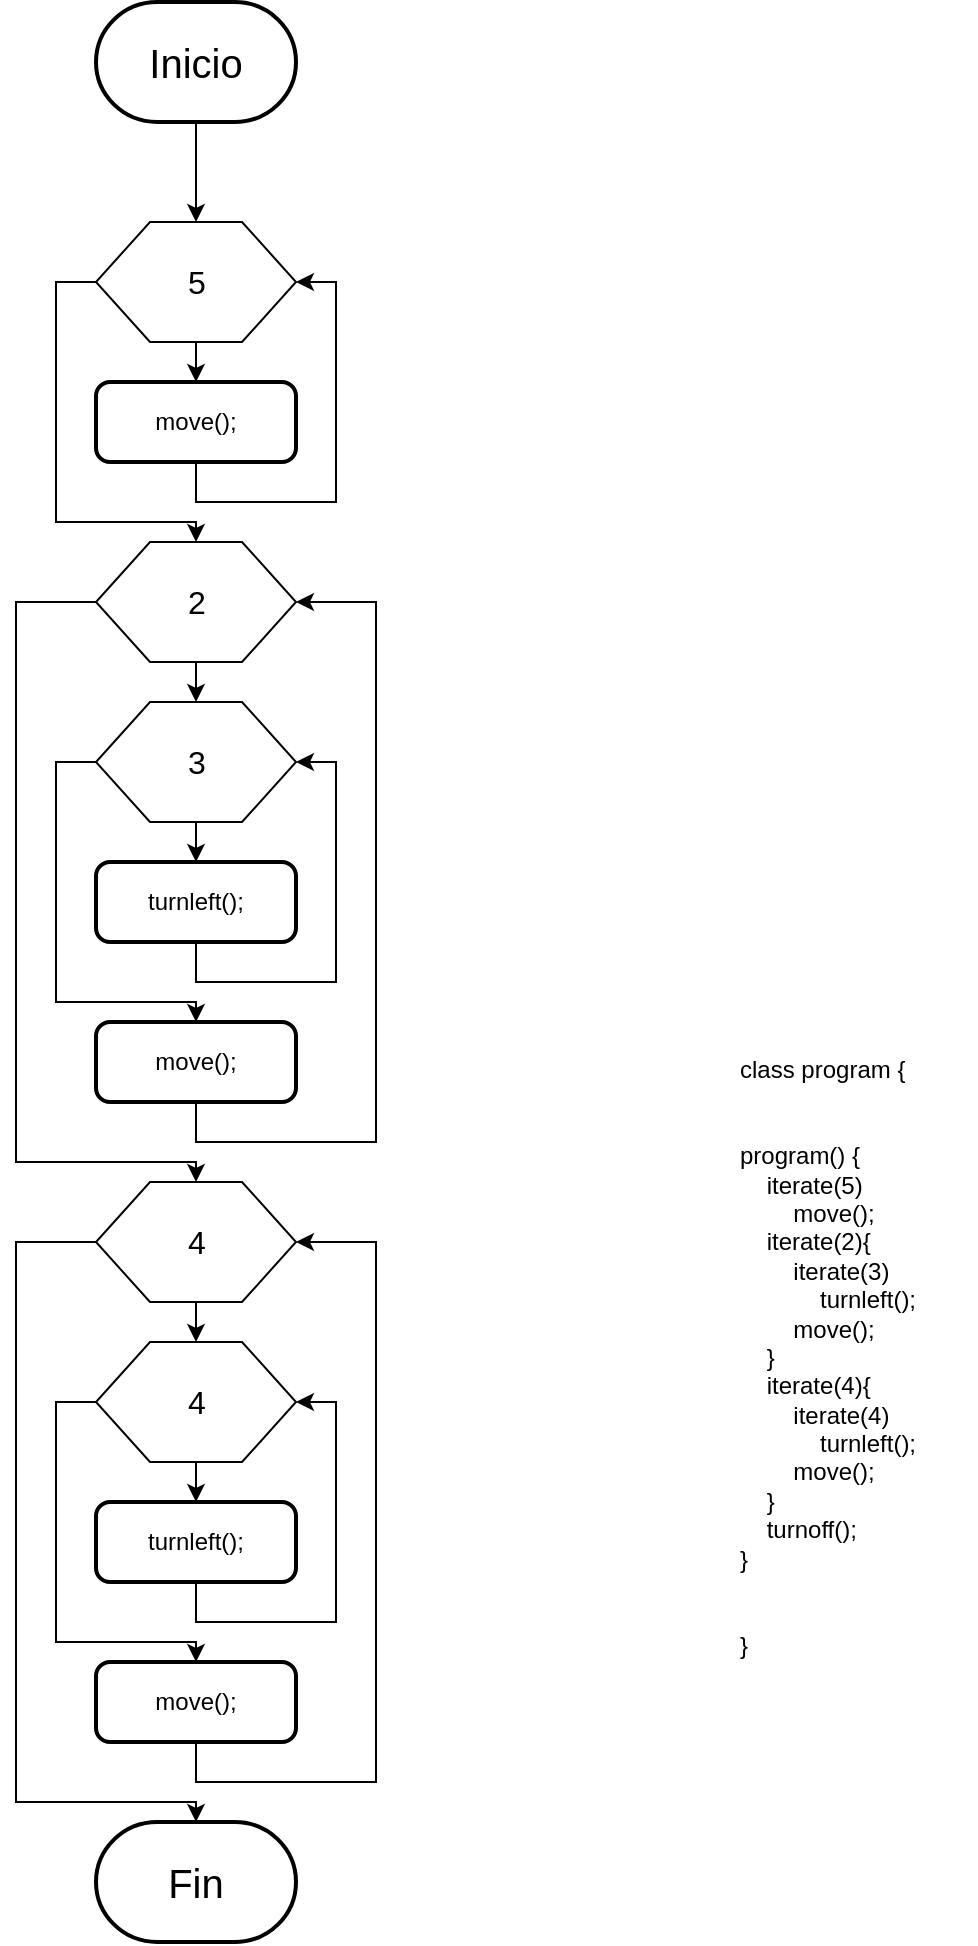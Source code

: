 <mxfile version="22.0.4" type="github">
  <diagram name="Página-1" id="LxELXPb9f8nEreYDT7U0">
    <mxGraphModel dx="1035" dy="569" grid="1" gridSize="10" guides="1" tooltips="1" connect="1" arrows="1" fold="1" page="1" pageScale="1" pageWidth="827" pageHeight="1169" math="0" shadow="0">
      <root>
        <mxCell id="0" />
        <mxCell id="1" parent="0" />
        <mxCell id="opZYp7n6SeSTZ654pMwp-16" style="edgeStyle=orthogonalEdgeStyle;rounded=0;orthogonalLoop=1;jettySize=auto;html=1;exitX=0.5;exitY=1;exitDx=0;exitDy=0;exitPerimeter=0;" edge="1" parent="1" source="opZYp7n6SeSTZ654pMwp-2" target="opZYp7n6SeSTZ654pMwp-3">
          <mxGeometry relative="1" as="geometry" />
        </mxCell>
        <mxCell id="opZYp7n6SeSTZ654pMwp-2" value="Inicio" style="strokeWidth=2;html=1;shape=mxgraph.flowchart.terminator;whiteSpace=wrap;fontSize=20;" vertex="1" parent="1">
          <mxGeometry x="340" y="50" width="100" height="60" as="geometry" />
        </mxCell>
        <mxCell id="opZYp7n6SeSTZ654pMwp-17" style="edgeStyle=orthogonalEdgeStyle;rounded=0;orthogonalLoop=1;jettySize=auto;html=1;exitX=0.5;exitY=1;exitDx=0;exitDy=0;entryX=0.5;entryY=0;entryDx=0;entryDy=0;" edge="1" parent="1" source="opZYp7n6SeSTZ654pMwp-3" target="opZYp7n6SeSTZ654pMwp-5">
          <mxGeometry relative="1" as="geometry" />
        </mxCell>
        <mxCell id="opZYp7n6SeSTZ654pMwp-19" style="edgeStyle=orthogonalEdgeStyle;rounded=0;orthogonalLoop=1;jettySize=auto;html=1;exitX=0;exitY=0.5;exitDx=0;exitDy=0;" edge="1" parent="1" source="opZYp7n6SeSTZ654pMwp-3" target="opZYp7n6SeSTZ654pMwp-6">
          <mxGeometry relative="1" as="geometry">
            <Array as="points">
              <mxPoint x="320" y="190" />
              <mxPoint x="320" y="310" />
              <mxPoint x="390" y="310" />
            </Array>
          </mxGeometry>
        </mxCell>
        <mxCell id="opZYp7n6SeSTZ654pMwp-3" value="5" style="verticalLabelPosition=middle;verticalAlign=middle;html=1;shape=hexagon;perimeter=hexagonPerimeter2;arcSize=6;size=0.27;labelPosition=center;align=center;fontSize=16;" vertex="1" parent="1">
          <mxGeometry x="340" y="160" width="100" height="60" as="geometry" />
        </mxCell>
        <mxCell id="opZYp7n6SeSTZ654pMwp-18" style="edgeStyle=orthogonalEdgeStyle;rounded=0;orthogonalLoop=1;jettySize=auto;html=1;exitX=0.5;exitY=1;exitDx=0;exitDy=0;entryX=1;entryY=0.5;entryDx=0;entryDy=0;" edge="1" parent="1" source="opZYp7n6SeSTZ654pMwp-5" target="opZYp7n6SeSTZ654pMwp-3">
          <mxGeometry relative="1" as="geometry">
            <Array as="points">
              <mxPoint x="390" y="300" />
              <mxPoint x="460" y="300" />
              <mxPoint x="460" y="190" />
            </Array>
          </mxGeometry>
        </mxCell>
        <mxCell id="opZYp7n6SeSTZ654pMwp-5" value="move();" style="rounded=1;whiteSpace=wrap;html=1;absoluteArcSize=1;arcSize=14;strokeWidth=2;" vertex="1" parent="1">
          <mxGeometry x="340" y="240" width="100" height="40" as="geometry" />
        </mxCell>
        <mxCell id="opZYp7n6SeSTZ654pMwp-26" style="edgeStyle=orthogonalEdgeStyle;rounded=0;orthogonalLoop=1;jettySize=auto;html=1;exitX=0.5;exitY=1;exitDx=0;exitDy=0;entryX=0.5;entryY=0;entryDx=0;entryDy=0;" edge="1" parent="1" source="opZYp7n6SeSTZ654pMwp-6" target="opZYp7n6SeSTZ654pMwp-9">
          <mxGeometry relative="1" as="geometry" />
        </mxCell>
        <mxCell id="opZYp7n6SeSTZ654pMwp-32" style="edgeStyle=orthogonalEdgeStyle;rounded=0;orthogonalLoop=1;jettySize=auto;html=1;exitX=0;exitY=0.5;exitDx=0;exitDy=0;" edge="1" parent="1" source="opZYp7n6SeSTZ654pMwp-6">
          <mxGeometry relative="1" as="geometry">
            <mxPoint x="390" y="640" as="targetPoint" />
            <Array as="points">
              <mxPoint x="300" y="350" />
              <mxPoint x="300" y="630" />
              <mxPoint x="390" y="630" />
            </Array>
          </mxGeometry>
        </mxCell>
        <mxCell id="opZYp7n6SeSTZ654pMwp-6" value="2" style="verticalLabelPosition=middle;verticalAlign=middle;html=1;shape=hexagon;perimeter=hexagonPerimeter2;arcSize=6;size=0.27;labelPosition=center;align=center;fontSize=16;" vertex="1" parent="1">
          <mxGeometry x="340" y="320" width="100" height="60" as="geometry" />
        </mxCell>
        <mxCell id="opZYp7n6SeSTZ654pMwp-27" style="edgeStyle=orthogonalEdgeStyle;rounded=0;orthogonalLoop=1;jettySize=auto;html=1;exitX=0.5;exitY=1;exitDx=0;exitDy=0;" edge="1" parent="1" source="opZYp7n6SeSTZ654pMwp-9" target="opZYp7n6SeSTZ654pMwp-24">
          <mxGeometry relative="1" as="geometry" />
        </mxCell>
        <mxCell id="opZYp7n6SeSTZ654pMwp-29" style="edgeStyle=orthogonalEdgeStyle;rounded=0;orthogonalLoop=1;jettySize=auto;html=1;exitX=0;exitY=0.5;exitDx=0;exitDy=0;" edge="1" parent="1" source="opZYp7n6SeSTZ654pMwp-9" target="opZYp7n6SeSTZ654pMwp-11">
          <mxGeometry relative="1" as="geometry">
            <Array as="points">
              <mxPoint x="320" y="430" />
              <mxPoint x="320" y="550" />
              <mxPoint x="390" y="550" />
            </Array>
          </mxGeometry>
        </mxCell>
        <mxCell id="opZYp7n6SeSTZ654pMwp-9" value="3" style="verticalLabelPosition=middle;verticalAlign=middle;html=1;shape=hexagon;perimeter=hexagonPerimeter2;arcSize=6;size=0.27;labelPosition=center;align=center;fontSize=16;" vertex="1" parent="1">
          <mxGeometry x="340" y="400" width="100" height="60" as="geometry" />
        </mxCell>
        <mxCell id="opZYp7n6SeSTZ654pMwp-30" style="edgeStyle=orthogonalEdgeStyle;rounded=0;orthogonalLoop=1;jettySize=auto;html=1;exitX=0.5;exitY=1;exitDx=0;exitDy=0;entryX=1;entryY=0.5;entryDx=0;entryDy=0;" edge="1" parent="1" source="opZYp7n6SeSTZ654pMwp-11" target="opZYp7n6SeSTZ654pMwp-6">
          <mxGeometry relative="1" as="geometry">
            <Array as="points">
              <mxPoint x="390" y="620" />
              <mxPoint x="480" y="620" />
              <mxPoint x="480" y="350" />
            </Array>
          </mxGeometry>
        </mxCell>
        <mxCell id="opZYp7n6SeSTZ654pMwp-11" value="move();" style="rounded=1;whiteSpace=wrap;html=1;absoluteArcSize=1;arcSize=14;strokeWidth=2;" vertex="1" parent="1">
          <mxGeometry x="340" y="560" width="100" height="40" as="geometry" />
        </mxCell>
        <mxCell id="opZYp7n6SeSTZ654pMwp-12" value="Fin" style="strokeWidth=2;html=1;shape=mxgraph.flowchart.terminator;whiteSpace=wrap;fontSize=20;" vertex="1" parent="1">
          <mxGeometry x="340" y="960" width="100" height="60" as="geometry" />
        </mxCell>
        <mxCell id="opZYp7n6SeSTZ654pMwp-28" style="edgeStyle=orthogonalEdgeStyle;rounded=0;orthogonalLoop=1;jettySize=auto;html=1;exitX=0.5;exitY=1;exitDx=0;exitDy=0;entryX=1;entryY=0.5;entryDx=0;entryDy=0;" edge="1" parent="1" source="opZYp7n6SeSTZ654pMwp-24" target="opZYp7n6SeSTZ654pMwp-9">
          <mxGeometry relative="1" as="geometry">
            <Array as="points">
              <mxPoint x="390" y="540" />
              <mxPoint x="460" y="540" />
              <mxPoint x="460" y="430" />
            </Array>
          </mxGeometry>
        </mxCell>
        <mxCell id="opZYp7n6SeSTZ654pMwp-24" value="turnleft();" style="rounded=1;whiteSpace=wrap;html=1;absoluteArcSize=1;arcSize=14;strokeWidth=2;" vertex="1" parent="1">
          <mxGeometry x="340" y="480" width="100" height="40" as="geometry" />
        </mxCell>
        <mxCell id="opZYp7n6SeSTZ654pMwp-25" value="class program {&#xa;&#xa;&#xa;program() {&#xa;    iterate(5)&#xa;        move();&#xa;    iterate(2){&#xa;        iterate(3)&#xa;            turnleft();&#xa;        move();&#xa;    }&#xa;    iterate(4){&#xa;        iterate(4)&#xa;            turnleft();&#xa;        move();&#xa;    }&#xa;    turnoff();&#xa;}&#xa;&#xa;&#xa;}" style="text;whiteSpace=wrap;" vertex="1" parent="1">
          <mxGeometry x="660" y="570" width="120" height="330" as="geometry" />
        </mxCell>
        <mxCell id="opZYp7n6SeSTZ654pMwp-33" style="edgeStyle=orthogonalEdgeStyle;rounded=0;orthogonalLoop=1;jettySize=auto;html=1;exitX=0.5;exitY=1;exitDx=0;exitDy=0;entryX=0.5;entryY=0;entryDx=0;entryDy=0;" edge="1" parent="1" source="opZYp7n6SeSTZ654pMwp-35" target="opZYp7n6SeSTZ654pMwp-38">
          <mxGeometry relative="1" as="geometry" />
        </mxCell>
        <mxCell id="opZYp7n6SeSTZ654pMwp-34" style="edgeStyle=orthogonalEdgeStyle;rounded=0;orthogonalLoop=1;jettySize=auto;html=1;exitX=0;exitY=0.5;exitDx=0;exitDy=0;" edge="1" parent="1" source="opZYp7n6SeSTZ654pMwp-35">
          <mxGeometry relative="1" as="geometry">
            <mxPoint x="390" y="960" as="targetPoint" />
            <Array as="points">
              <mxPoint x="300" y="670" />
              <mxPoint x="300" y="950" />
              <mxPoint x="390" y="950" />
            </Array>
          </mxGeometry>
        </mxCell>
        <mxCell id="opZYp7n6SeSTZ654pMwp-35" value="4" style="verticalLabelPosition=middle;verticalAlign=middle;html=1;shape=hexagon;perimeter=hexagonPerimeter2;arcSize=6;size=0.27;labelPosition=center;align=center;fontSize=16;" vertex="1" parent="1">
          <mxGeometry x="340" y="640" width="100" height="60" as="geometry" />
        </mxCell>
        <mxCell id="opZYp7n6SeSTZ654pMwp-36" style="edgeStyle=orthogonalEdgeStyle;rounded=0;orthogonalLoop=1;jettySize=auto;html=1;exitX=0.5;exitY=1;exitDx=0;exitDy=0;" edge="1" parent="1" source="opZYp7n6SeSTZ654pMwp-38" target="opZYp7n6SeSTZ654pMwp-42">
          <mxGeometry relative="1" as="geometry" />
        </mxCell>
        <mxCell id="opZYp7n6SeSTZ654pMwp-37" style="edgeStyle=orthogonalEdgeStyle;rounded=0;orthogonalLoop=1;jettySize=auto;html=1;exitX=0;exitY=0.5;exitDx=0;exitDy=0;" edge="1" parent="1" source="opZYp7n6SeSTZ654pMwp-38" target="opZYp7n6SeSTZ654pMwp-40">
          <mxGeometry relative="1" as="geometry">
            <Array as="points">
              <mxPoint x="320" y="750" />
              <mxPoint x="320" y="870" />
              <mxPoint x="390" y="870" />
            </Array>
          </mxGeometry>
        </mxCell>
        <mxCell id="opZYp7n6SeSTZ654pMwp-38" value="4" style="verticalLabelPosition=middle;verticalAlign=middle;html=1;shape=hexagon;perimeter=hexagonPerimeter2;arcSize=6;size=0.27;labelPosition=center;align=center;fontSize=16;" vertex="1" parent="1">
          <mxGeometry x="340" y="720" width="100" height="60" as="geometry" />
        </mxCell>
        <mxCell id="opZYp7n6SeSTZ654pMwp-39" style="edgeStyle=orthogonalEdgeStyle;rounded=0;orthogonalLoop=1;jettySize=auto;html=1;exitX=0.5;exitY=1;exitDx=0;exitDy=0;entryX=1;entryY=0.5;entryDx=0;entryDy=0;" edge="1" parent="1" source="opZYp7n6SeSTZ654pMwp-40" target="opZYp7n6SeSTZ654pMwp-35">
          <mxGeometry relative="1" as="geometry">
            <Array as="points">
              <mxPoint x="390" y="940" />
              <mxPoint x="480" y="940" />
              <mxPoint x="480" y="670" />
            </Array>
          </mxGeometry>
        </mxCell>
        <mxCell id="opZYp7n6SeSTZ654pMwp-40" value="move();" style="rounded=1;whiteSpace=wrap;html=1;absoluteArcSize=1;arcSize=14;strokeWidth=2;" vertex="1" parent="1">
          <mxGeometry x="340" y="880" width="100" height="40" as="geometry" />
        </mxCell>
        <mxCell id="opZYp7n6SeSTZ654pMwp-41" style="edgeStyle=orthogonalEdgeStyle;rounded=0;orthogonalLoop=1;jettySize=auto;html=1;exitX=0.5;exitY=1;exitDx=0;exitDy=0;entryX=1;entryY=0.5;entryDx=0;entryDy=0;" edge="1" parent="1" source="opZYp7n6SeSTZ654pMwp-42" target="opZYp7n6SeSTZ654pMwp-38">
          <mxGeometry relative="1" as="geometry">
            <Array as="points">
              <mxPoint x="390" y="860" />
              <mxPoint x="460" y="860" />
              <mxPoint x="460" y="750" />
            </Array>
          </mxGeometry>
        </mxCell>
        <mxCell id="opZYp7n6SeSTZ654pMwp-42" value="turnleft();" style="rounded=1;whiteSpace=wrap;html=1;absoluteArcSize=1;arcSize=14;strokeWidth=2;" vertex="1" parent="1">
          <mxGeometry x="340" y="800" width="100" height="40" as="geometry" />
        </mxCell>
      </root>
    </mxGraphModel>
  </diagram>
</mxfile>
